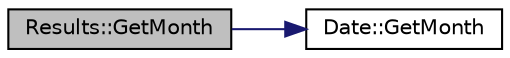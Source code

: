 digraph G
{
  edge [fontname="Helvetica",fontsize=10,labelfontname="Helvetica",labelfontsize=10];
  node [fontname="Helvetica",fontsize=10,shape=record];
  rankdir=LR;
  Node1 [label="Results::GetMonth",height=0.2,width=0.4,color="black", fillcolor="grey75", style="filled" fontcolor="black"];
  Node1 -> Node2 [color="midnightblue",fontsize=10,style="solid",fontname="Helvetica"];
  Node2 [label="Date::GetMonth",height=0.2,width=0.4,color="black", fillcolor="white", style="filled",URL="$class_date.html#954c5b311025125946c2e78dcc072746",tooltip="Gets the month."];
}
